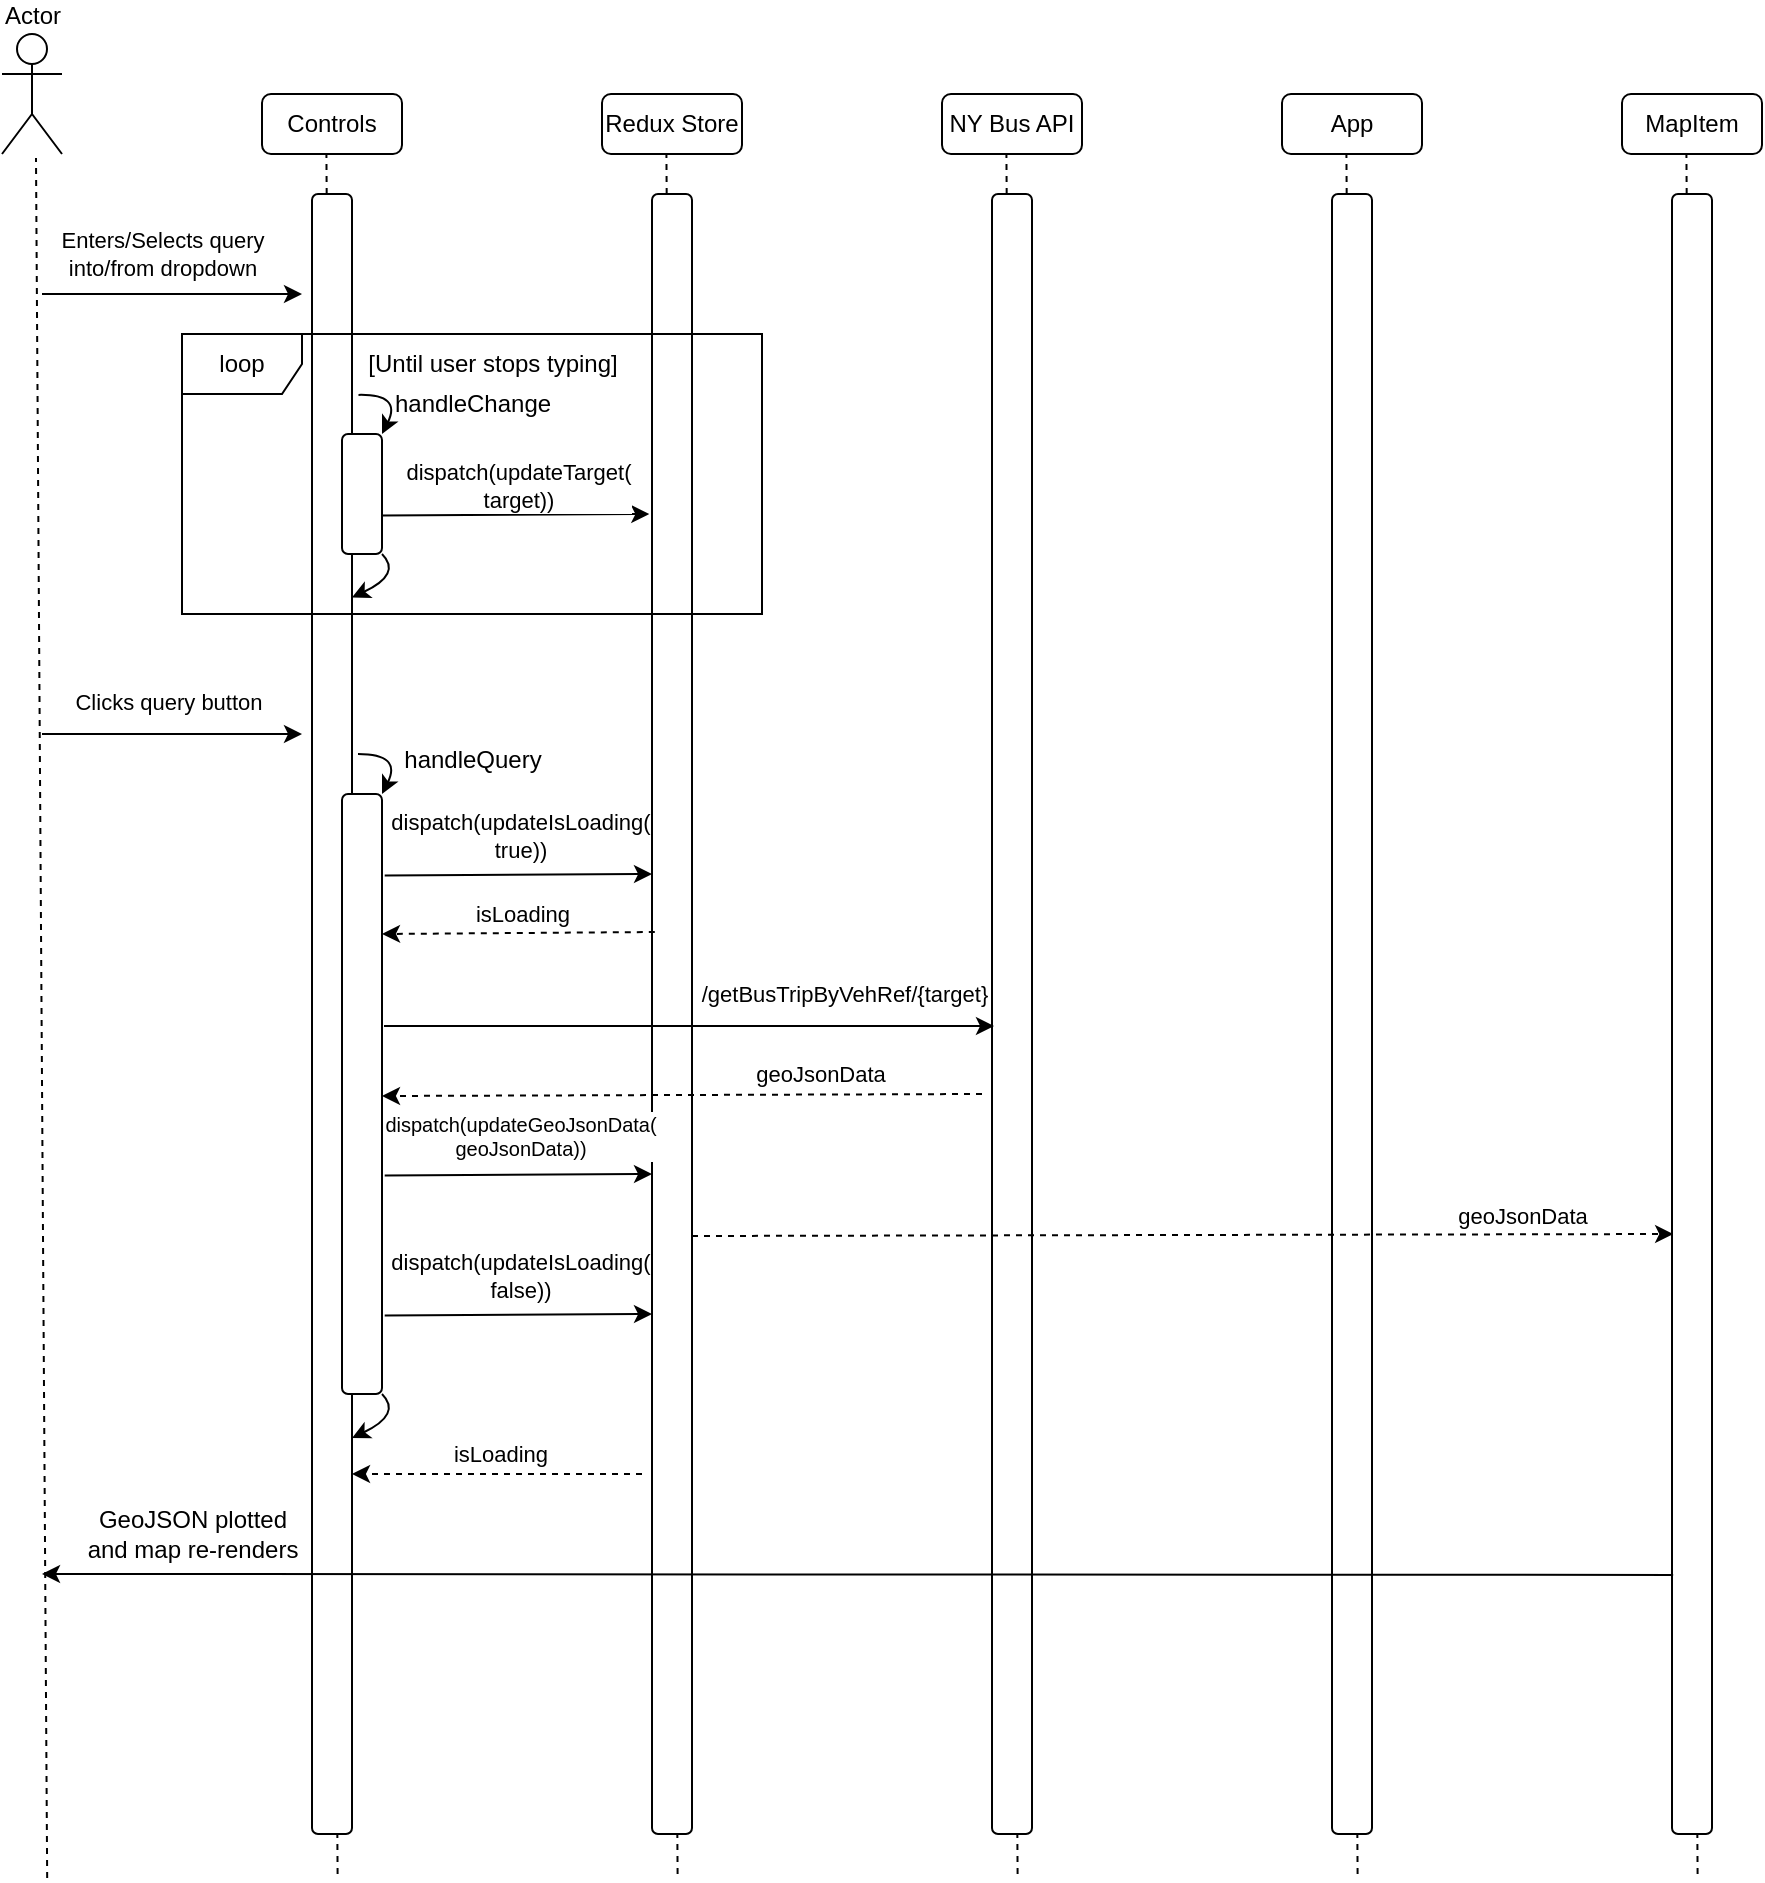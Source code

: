 <mxfile version="24.8.1">
  <diagram name="Page-1" id="Ps5bdQuuzvROe9cl5kc-">
    <mxGraphModel dx="786" dy="1555" grid="1" gridSize="10" guides="1" tooltips="1" connect="1" arrows="1" fold="1" page="1" pageScale="1" pageWidth="850" pageHeight="1100" math="0" shadow="0">
      <root>
        <mxCell id="0" />
        <mxCell id="1" parent="0" />
        <mxCell id="1Y6_-HazUNakJdQc4zr9-1" value="Actor" style="shape=umlActor;verticalLabelPosition=top;verticalAlign=bottom;html=1;outlineConnect=0;labelPosition=center;align=center;" parent="1" vertex="1">
          <mxGeometry x="30" y="-1070" width="30" height="60" as="geometry" />
        </mxCell>
        <mxCell id="1Y6_-HazUNakJdQc4zr9-2" value="" style="endArrow=none;dashed=1;html=1;rounded=0;" parent="1" edge="1">
          <mxGeometry width="50" height="50" relative="1" as="geometry">
            <mxPoint x="52.59" y="-148" as="sourcePoint" />
            <mxPoint x="47.0" y="-1008" as="targetPoint" />
          </mxGeometry>
        </mxCell>
        <mxCell id="1Y6_-HazUNakJdQc4zr9-3" value="Controls" style="rounded=1;whiteSpace=wrap;html=1;" parent="1" vertex="1">
          <mxGeometry x="160" y="-1040" width="70" height="30" as="geometry" />
        </mxCell>
        <mxCell id="1Y6_-HazUNakJdQc4zr9-4" value="" style="endArrow=none;dashed=1;html=1;rounded=0;" parent="1" source="1Y6_-HazUNakJdQc4zr9-13" edge="1">
          <mxGeometry width="50" height="50" relative="1" as="geometry">
            <mxPoint x="197.8" y="-150" as="sourcePoint" />
            <mxPoint x="192.21" y="-1010" as="targetPoint" />
          </mxGeometry>
        </mxCell>
        <mxCell id="1Y6_-HazUNakJdQc4zr9-5" value="Redux Store" style="rounded=1;whiteSpace=wrap;html=1;" parent="1" vertex="1">
          <mxGeometry x="330" y="-1040" width="70" height="30" as="geometry" />
        </mxCell>
        <mxCell id="1Y6_-HazUNakJdQc4zr9-6" value="" style="endArrow=none;dashed=1;html=1;rounded=0;" parent="1" edge="1">
          <mxGeometry width="50" height="50" relative="1" as="geometry">
            <mxPoint x="367.8" y="-150" as="sourcePoint" />
            <mxPoint x="362.21" y="-1010" as="targetPoint" />
          </mxGeometry>
        </mxCell>
        <mxCell id="1Y6_-HazUNakJdQc4zr9-7" value="NY Bus API" style="rounded=1;whiteSpace=wrap;html=1;" parent="1" vertex="1">
          <mxGeometry x="500" y="-1040" width="70" height="30" as="geometry" />
        </mxCell>
        <mxCell id="1Y6_-HazUNakJdQc4zr9-8" value="" style="endArrow=none;dashed=1;html=1;rounded=0;" parent="1" source="1Y6_-HazUNakJdQc4zr9-16" edge="1">
          <mxGeometry width="50" height="50" relative="1" as="geometry">
            <mxPoint x="537.8" y="-150" as="sourcePoint" />
            <mxPoint x="532.21" y="-1010" as="targetPoint" />
          </mxGeometry>
        </mxCell>
        <mxCell id="1Y6_-HazUNakJdQc4zr9-9" value="App" style="rounded=1;whiteSpace=wrap;html=1;" parent="1" vertex="1">
          <mxGeometry x="670" y="-1040" width="70" height="30" as="geometry" />
        </mxCell>
        <mxCell id="1Y6_-HazUNakJdQc4zr9-10" value="" style="endArrow=none;dashed=1;html=1;rounded=0;" parent="1" source="1Y6_-HazUNakJdQc4zr9-18" edge="1">
          <mxGeometry width="50" height="50" relative="1" as="geometry">
            <mxPoint x="707.8" y="-150" as="sourcePoint" />
            <mxPoint x="702.21" y="-1010" as="targetPoint" />
          </mxGeometry>
        </mxCell>
        <mxCell id="1Y6_-HazUNakJdQc4zr9-11" value="MapItem" style="rounded=1;whiteSpace=wrap;html=1;" parent="1" vertex="1">
          <mxGeometry x="840" y="-1040" width="70" height="30" as="geometry" />
        </mxCell>
        <mxCell id="1Y6_-HazUNakJdQc4zr9-12" value="" style="endArrow=none;dashed=1;html=1;rounded=0;" parent="1" source="1Y6_-HazUNakJdQc4zr9-58" edge="1">
          <mxGeometry width="50" height="50" relative="1" as="geometry">
            <mxPoint x="877.8" y="-150" as="sourcePoint" />
            <mxPoint x="872.21" y="-1010" as="targetPoint" />
          </mxGeometry>
        </mxCell>
        <mxCell id="1Y6_-HazUNakJdQc4zr9-14" value="" style="endArrow=none;dashed=1;html=1;rounded=0;" parent="1" target="1Y6_-HazUNakJdQc4zr9-13" edge="1">
          <mxGeometry width="50" height="50" relative="1" as="geometry">
            <mxPoint x="197.8" y="-150" as="sourcePoint" />
            <mxPoint x="192.21" y="-1010" as="targetPoint" />
          </mxGeometry>
        </mxCell>
        <mxCell id="1Y6_-HazUNakJdQc4zr9-13" value="" style="rounded=1;whiteSpace=wrap;html=1;" parent="1" vertex="1">
          <mxGeometry x="185" y="-990" width="20" height="820" as="geometry" />
        </mxCell>
        <mxCell id="1Y6_-HazUNakJdQc4zr9-15" value="" style="rounded=1;whiteSpace=wrap;html=1;" parent="1" vertex="1">
          <mxGeometry x="355" y="-990" width="20" height="820" as="geometry" />
        </mxCell>
        <mxCell id="1Y6_-HazUNakJdQc4zr9-17" value="" style="endArrow=none;dashed=1;html=1;rounded=0;" parent="1" target="1Y6_-HazUNakJdQc4zr9-16" edge="1">
          <mxGeometry width="50" height="50" relative="1" as="geometry">
            <mxPoint x="537.8" y="-150" as="sourcePoint" />
            <mxPoint x="532.21" y="-1010" as="targetPoint" />
          </mxGeometry>
        </mxCell>
        <mxCell id="1Y6_-HazUNakJdQc4zr9-16" value="" style="rounded=1;whiteSpace=wrap;html=1;" parent="1" vertex="1">
          <mxGeometry x="525" y="-990" width="20" height="820" as="geometry" />
        </mxCell>
        <mxCell id="1Y6_-HazUNakJdQc4zr9-19" value="" style="endArrow=none;dashed=1;html=1;rounded=0;" parent="1" target="1Y6_-HazUNakJdQc4zr9-18" edge="1">
          <mxGeometry width="50" height="50" relative="1" as="geometry">
            <mxPoint x="707.8" y="-150" as="sourcePoint" />
            <mxPoint x="702.21" y="-1010" as="targetPoint" />
          </mxGeometry>
        </mxCell>
        <mxCell id="1Y6_-HazUNakJdQc4zr9-18" value="" style="rounded=1;whiteSpace=wrap;html=1;" parent="1" vertex="1">
          <mxGeometry x="695" y="-990" width="20" height="820" as="geometry" />
        </mxCell>
        <mxCell id="1Y6_-HazUNakJdQc4zr9-20" value="" style="endArrow=classic;html=1;rounded=0;" parent="1" edge="1">
          <mxGeometry width="50" height="50" relative="1" as="geometry">
            <mxPoint x="50" y="-940" as="sourcePoint" />
            <mxPoint x="180" y="-940" as="targetPoint" />
          </mxGeometry>
        </mxCell>
        <mxCell id="1Y6_-HazUNakJdQc4zr9-21" value="Enters/Selects query&lt;div&gt;into/from dropdown&lt;/div&gt;" style="edgeLabel;html=1;align=center;verticalAlign=middle;resizable=0;points=[];" parent="1Y6_-HazUNakJdQc4zr9-20" vertex="1" connectable="0">
          <mxGeometry x="-0.262" y="3" relative="1" as="geometry">
            <mxPoint x="12" y="-17" as="offset" />
          </mxGeometry>
        </mxCell>
        <mxCell id="1Y6_-HazUNakJdQc4zr9-22" value="loop" style="shape=umlFrame;whiteSpace=wrap;html=1;pointerEvents=0;" parent="1" vertex="1">
          <mxGeometry x="120" y="-920" width="290" height="140" as="geometry" />
        </mxCell>
        <mxCell id="1Y6_-HazUNakJdQc4zr9-23" value="[Until user stops typing]" style="text;html=1;align=center;verticalAlign=middle;resizable=0;points=[];autosize=1;strokeColor=none;fillColor=none;" parent="1" vertex="1">
          <mxGeometry x="200" y="-920" width="150" height="30" as="geometry" />
        </mxCell>
        <mxCell id="1Y6_-HazUNakJdQc4zr9-24" value="" style="rounded=1;whiteSpace=wrap;html=1;" parent="1" vertex="1">
          <mxGeometry x="200" y="-870" width="20" height="60" as="geometry" />
        </mxCell>
        <mxCell id="1Y6_-HazUNakJdQc4zr9-26" value="" style="curved=1;endArrow=classic;html=1;rounded=0;exitX=0.055;exitY=1.015;exitDx=0;exitDy=0;exitPerimeter=0;entryX=1;entryY=0;entryDx=0;entryDy=0;" parent="1" source="1Y6_-HazUNakJdQc4zr9-23" target="1Y6_-HazUNakJdQc4zr9-24" edge="1">
          <mxGeometry width="50" height="50" relative="1" as="geometry">
            <mxPoint x="230" y="-825" as="sourcePoint" />
            <mxPoint x="280" y="-875" as="targetPoint" />
            <Array as="points">
              <mxPoint x="230" y="-890" />
            </Array>
          </mxGeometry>
        </mxCell>
        <mxCell id="1Y6_-HazUNakJdQc4zr9-27" value="" style="curved=1;endArrow=classic;html=1;rounded=0;exitX=0.055;exitY=1.015;exitDx=0;exitDy=0;exitPerimeter=0;entryX=1.002;entryY=0.246;entryDx=0;entryDy=0;entryPerimeter=0;" parent="1" target="1Y6_-HazUNakJdQc4zr9-13" edge="1">
          <mxGeometry width="50" height="50" relative="1" as="geometry">
            <mxPoint x="220" y="-810" as="sourcePoint" />
            <mxPoint x="232" y="-790" as="targetPoint" />
            <Array as="points">
              <mxPoint x="230" y="-800" />
            </Array>
          </mxGeometry>
        </mxCell>
        <mxCell id="1Y6_-HazUNakJdQc4zr9-28" value="handleChange" style="text;html=1;align=center;verticalAlign=middle;resizable=0;points=[];autosize=1;strokeColor=none;fillColor=none;" parent="1" vertex="1">
          <mxGeometry x="215" y="-900" width="100" height="30" as="geometry" />
        </mxCell>
        <mxCell id="1Y6_-HazUNakJdQc4zr9-30" value="" style="endArrow=classic;html=1;rounded=0;exitX=1;exitY=0.5;exitDx=0;exitDy=0;entryX=-0.068;entryY=0.182;entryDx=0;entryDy=0;entryPerimeter=0;" parent="1" edge="1">
          <mxGeometry width="50" height="50" relative="1" as="geometry">
            <mxPoint x="220.0" y="-829.24" as="sourcePoint" />
            <mxPoint x="353.64" y="-830" as="targetPoint" />
          </mxGeometry>
        </mxCell>
        <mxCell id="1Y6_-HazUNakJdQc4zr9-31" value="dispatch(updateTarget(&lt;div&gt;target))&lt;/div&gt;" style="edgeLabel;html=1;align=center;verticalAlign=middle;resizable=0;points=[];" parent="1Y6_-HazUNakJdQc4zr9-30" vertex="1" connectable="0">
          <mxGeometry x="-0.215" relative="1" as="geometry">
            <mxPoint x="15" y="-15" as="offset" />
          </mxGeometry>
        </mxCell>
        <mxCell id="1Y6_-HazUNakJdQc4zr9-32" value="" style="endArrow=classic;html=1;rounded=0;" parent="1" edge="1">
          <mxGeometry width="50" height="50" relative="1" as="geometry">
            <mxPoint x="50" y="-720" as="sourcePoint" />
            <mxPoint x="180" y="-720" as="targetPoint" />
          </mxGeometry>
        </mxCell>
        <mxCell id="1Y6_-HazUNakJdQc4zr9-33" value="Clicks query button" style="edgeLabel;html=1;align=center;verticalAlign=middle;resizable=0;points=[];" parent="1Y6_-HazUNakJdQc4zr9-32" vertex="1" connectable="0">
          <mxGeometry x="-0.262" y="3" relative="1" as="geometry">
            <mxPoint x="15" y="-13" as="offset" />
          </mxGeometry>
        </mxCell>
        <mxCell id="1Y6_-HazUNakJdQc4zr9-34" value="" style="rounded=1;whiteSpace=wrap;html=1;" parent="1" vertex="1">
          <mxGeometry x="200" y="-690" width="20" height="300" as="geometry" />
        </mxCell>
        <mxCell id="1Y6_-HazUNakJdQc4zr9-35" value="" style="curved=1;endArrow=classic;html=1;rounded=0;exitX=0.055;exitY=1.015;exitDx=0;exitDy=0;exitPerimeter=0;entryX=1;entryY=0;entryDx=0;entryDy=0;" parent="1" target="1Y6_-HazUNakJdQc4zr9-34" edge="1">
          <mxGeometry width="50" height="50" relative="1" as="geometry">
            <mxPoint x="208" y="-710" as="sourcePoint" />
            <mxPoint x="280" y="-695" as="targetPoint" />
            <Array as="points">
              <mxPoint x="230" y="-710" />
            </Array>
          </mxGeometry>
        </mxCell>
        <mxCell id="1Y6_-HazUNakJdQc4zr9-36" value="" style="curved=1;endArrow=classic;html=1;rounded=0;exitX=0.055;exitY=1.015;exitDx=0;exitDy=0;exitPerimeter=0;entryX=1.002;entryY=0.246;entryDx=0;entryDy=0;entryPerimeter=0;" parent="1" edge="1">
          <mxGeometry width="50" height="50" relative="1" as="geometry">
            <mxPoint x="220" y="-390" as="sourcePoint" />
            <mxPoint x="205" y="-368" as="targetPoint" />
            <Array as="points">
              <mxPoint x="230" y="-380" />
            </Array>
          </mxGeometry>
        </mxCell>
        <mxCell id="1Y6_-HazUNakJdQc4zr9-37" value="handleQuery" style="text;html=1;align=center;verticalAlign=middle;resizable=0;points=[];autosize=1;strokeColor=none;fillColor=none;" parent="1" vertex="1">
          <mxGeometry x="220" y="-722" width="90" height="30" as="geometry" />
        </mxCell>
        <mxCell id="1Y6_-HazUNakJdQc4zr9-38" value="" style="endArrow=classic;html=1;rounded=0;exitX=1;exitY=0.5;exitDx=0;exitDy=0;entryX=-0.068;entryY=0.182;entryDx=0;entryDy=0;entryPerimeter=0;" parent="1" edge="1">
          <mxGeometry width="50" height="50" relative="1" as="geometry">
            <mxPoint x="221.36" y="-649.24" as="sourcePoint" />
            <mxPoint x="355" y="-650" as="targetPoint" />
          </mxGeometry>
        </mxCell>
        <mxCell id="1Y6_-HazUNakJdQc4zr9-39" value="dispatch(updateIsLoading(&lt;div&gt;true))&lt;/div&gt;" style="edgeLabel;html=1;align=center;verticalAlign=middle;resizable=0;points=[];" parent="1Y6_-HazUNakJdQc4zr9-38" vertex="1" connectable="0">
          <mxGeometry x="-0.215" relative="1" as="geometry">
            <mxPoint x="15" y="-20" as="offset" />
          </mxGeometry>
        </mxCell>
        <mxCell id="1Y6_-HazUNakJdQc4zr9-40" value="" style="endArrow=classic;dashed=1;html=1;rounded=0;endFill=1;exitX=0.07;exitY=0.45;exitDx=0;exitDy=0;exitPerimeter=0;" parent="1" source="1Y6_-HazUNakJdQc4zr9-15" edge="1">
          <mxGeometry width="50" height="50" relative="1" as="geometry">
            <mxPoint x="350" y="-620" as="sourcePoint" />
            <mxPoint x="220" y="-620" as="targetPoint" />
          </mxGeometry>
        </mxCell>
        <mxCell id="1Y6_-HazUNakJdQc4zr9-41" value="isLoading" style="edgeLabel;html=1;align=center;verticalAlign=middle;resizable=0;points=[];" parent="1Y6_-HazUNakJdQc4zr9-40" vertex="1" connectable="0">
          <mxGeometry x="0.419" y="3" relative="1" as="geometry">
            <mxPoint x="30" y="-13" as="offset" />
          </mxGeometry>
        </mxCell>
        <mxCell id="1Y6_-HazUNakJdQc4zr9-42" value="" style="endArrow=classic;html=1;rounded=0;" parent="1" edge="1">
          <mxGeometry width="50" height="50" relative="1" as="geometry">
            <mxPoint x="221" y="-574" as="sourcePoint" />
            <mxPoint x="526" y="-574" as="targetPoint" />
          </mxGeometry>
        </mxCell>
        <mxCell id="1Y6_-HazUNakJdQc4zr9-43" value="/getBusTripByVehRef/{target}" style="edgeLabel;html=1;align=center;verticalAlign=middle;resizable=0;points=[];" parent="1Y6_-HazUNakJdQc4zr9-42" vertex="1" connectable="0">
          <mxGeometry x="0.163" relative="1" as="geometry">
            <mxPoint x="52" y="-16" as="offset" />
          </mxGeometry>
        </mxCell>
        <mxCell id="1Y6_-HazUNakJdQc4zr9-46" value="" style="endArrow=classic;dashed=1;html=1;rounded=0;endFill=1;" parent="1" edge="1">
          <mxGeometry width="50" height="50" relative="1" as="geometry">
            <mxPoint x="520" y="-540" as="sourcePoint" />
            <mxPoint x="220" y="-539" as="targetPoint" />
          </mxGeometry>
        </mxCell>
        <mxCell id="1Y6_-HazUNakJdQc4zr9-47" value="geoJsonData" style="edgeLabel;html=1;align=center;verticalAlign=middle;resizable=0;points=[];" parent="1Y6_-HazUNakJdQc4zr9-46" vertex="1" connectable="0">
          <mxGeometry x="0.419" y="3" relative="1" as="geometry">
            <mxPoint x="132" y="-14" as="offset" />
          </mxGeometry>
        </mxCell>
        <mxCell id="1Y6_-HazUNakJdQc4zr9-48" value="" style="endArrow=classic;html=1;rounded=0;exitX=1;exitY=0.5;exitDx=0;exitDy=0;entryX=-0.068;entryY=0.182;entryDx=0;entryDy=0;entryPerimeter=0;" parent="1" edge="1">
          <mxGeometry width="50" height="50" relative="1" as="geometry">
            <mxPoint x="221.36" y="-499.24" as="sourcePoint" />
            <mxPoint x="355" y="-500" as="targetPoint" />
          </mxGeometry>
        </mxCell>
        <mxCell id="1Y6_-HazUNakJdQc4zr9-49" value="&lt;font style=&quot;font-size: 10px;&quot;&gt;dispatch(updateGeoJsonData(&lt;/font&gt;&lt;div style=&quot;font-size: 10px;&quot;&gt;&lt;font style=&quot;font-size: 10px;&quot;&gt;geoJsonData))&lt;/font&gt;&lt;/div&gt;" style="edgeLabel;html=1;align=center;verticalAlign=middle;resizable=0;points=[];strokeOpacity=100;" parent="1Y6_-HazUNakJdQc4zr9-48" vertex="1" connectable="0">
          <mxGeometry x="-0.215" relative="1" as="geometry">
            <mxPoint x="15" y="-20" as="offset" />
          </mxGeometry>
        </mxCell>
        <mxCell id="1Y6_-HazUNakJdQc4zr9-50" value="" style="endArrow=classic;html=1;rounded=0;exitX=1;exitY=0.5;exitDx=0;exitDy=0;entryX=-0.068;entryY=0.182;entryDx=0;entryDy=0;entryPerimeter=0;" parent="1" edge="1">
          <mxGeometry width="50" height="50" relative="1" as="geometry">
            <mxPoint x="221.36" y="-429.24" as="sourcePoint" />
            <mxPoint x="355" y="-430" as="targetPoint" />
          </mxGeometry>
        </mxCell>
        <mxCell id="1Y6_-HazUNakJdQc4zr9-51" value="dispatch(updateIsLoading(&lt;div&gt;false))&lt;/div&gt;" style="edgeLabel;html=1;align=center;verticalAlign=middle;resizable=0;points=[];" parent="1Y6_-HazUNakJdQc4zr9-50" vertex="1" connectable="0">
          <mxGeometry x="-0.215" relative="1" as="geometry">
            <mxPoint x="15" y="-20" as="offset" />
          </mxGeometry>
        </mxCell>
        <mxCell id="1Y6_-HazUNakJdQc4zr9-53" value="" style="endArrow=classic;dashed=1;html=1;rounded=0;exitX=0;exitY=0.609;exitDx=0;exitDy=0;exitPerimeter=0;endFill=1;entryX=0.029;entryY=0.682;entryDx=0;entryDy=0;entryPerimeter=0;" parent="1" edge="1">
          <mxGeometry width="50" height="50" relative="1" as="geometry">
            <mxPoint x="375" y="-469" as="sourcePoint" />
            <mxPoint x="865.58" y="-470" as="targetPoint" />
          </mxGeometry>
        </mxCell>
        <mxCell id="1Y6_-HazUNakJdQc4zr9-54" value="geoJsonData" style="edgeLabel;html=1;align=center;verticalAlign=middle;resizable=0;points=[];" parent="1Y6_-HazUNakJdQc4zr9-53" vertex="1" connectable="0">
          <mxGeometry x="0.419" y="3" relative="1" as="geometry">
            <mxPoint x="67" y="-7" as="offset" />
          </mxGeometry>
        </mxCell>
        <mxCell id="1Y6_-HazUNakJdQc4zr9-55" value="" style="endArrow=classic;dashed=1;html=1;rounded=0;endFill=1;" parent="1" edge="1">
          <mxGeometry width="50" height="50" relative="1" as="geometry">
            <mxPoint x="350" y="-350" as="sourcePoint" />
            <mxPoint x="205" y="-350" as="targetPoint" />
          </mxGeometry>
        </mxCell>
        <mxCell id="1Y6_-HazUNakJdQc4zr9-56" value="isLoading" style="edgeLabel;html=1;align=center;verticalAlign=middle;resizable=0;points=[];" parent="1Y6_-HazUNakJdQc4zr9-55" vertex="1" connectable="0">
          <mxGeometry x="0.419" y="3" relative="1" as="geometry">
            <mxPoint x="32" y="-13" as="offset" />
          </mxGeometry>
        </mxCell>
        <mxCell id="1Y6_-HazUNakJdQc4zr9-59" value="" style="endArrow=none;dashed=1;html=1;rounded=0;" parent="1" target="1Y6_-HazUNakJdQc4zr9-58" edge="1">
          <mxGeometry width="50" height="50" relative="1" as="geometry">
            <mxPoint x="877.8" y="-150" as="sourcePoint" />
            <mxPoint x="872.21" y="-1010" as="targetPoint" />
          </mxGeometry>
        </mxCell>
        <mxCell id="1Y6_-HazUNakJdQc4zr9-58" value="" style="rounded=1;whiteSpace=wrap;html=1;" parent="1" vertex="1">
          <mxGeometry x="865" y="-990" width="20" height="820" as="geometry" />
        </mxCell>
        <mxCell id="1Y6_-HazUNakJdQc4zr9-66" value="" style="endArrow=classic;html=1;rounded=0;exitX=0.029;exitY=0.842;exitDx=0;exitDy=0;exitPerimeter=0;" parent="1" source="1Y6_-HazUNakJdQc4zr9-58" edge="1">
          <mxGeometry width="50" height="50" relative="1" as="geometry">
            <mxPoint x="695" y="-300" as="sourcePoint" />
            <mxPoint x="50" y="-300" as="targetPoint" />
          </mxGeometry>
        </mxCell>
        <mxCell id="1Y6_-HazUNakJdQc4zr9-67" value="GeoJSON plotted&lt;div&gt;and map re-renders&lt;/div&gt;" style="text;html=1;align=center;verticalAlign=middle;resizable=0;points=[];autosize=1;strokeColor=none;fillColor=none;" parent="1" vertex="1">
          <mxGeometry x="60" y="-340" width="130" height="40" as="geometry" />
        </mxCell>
      </root>
    </mxGraphModel>
  </diagram>
</mxfile>
